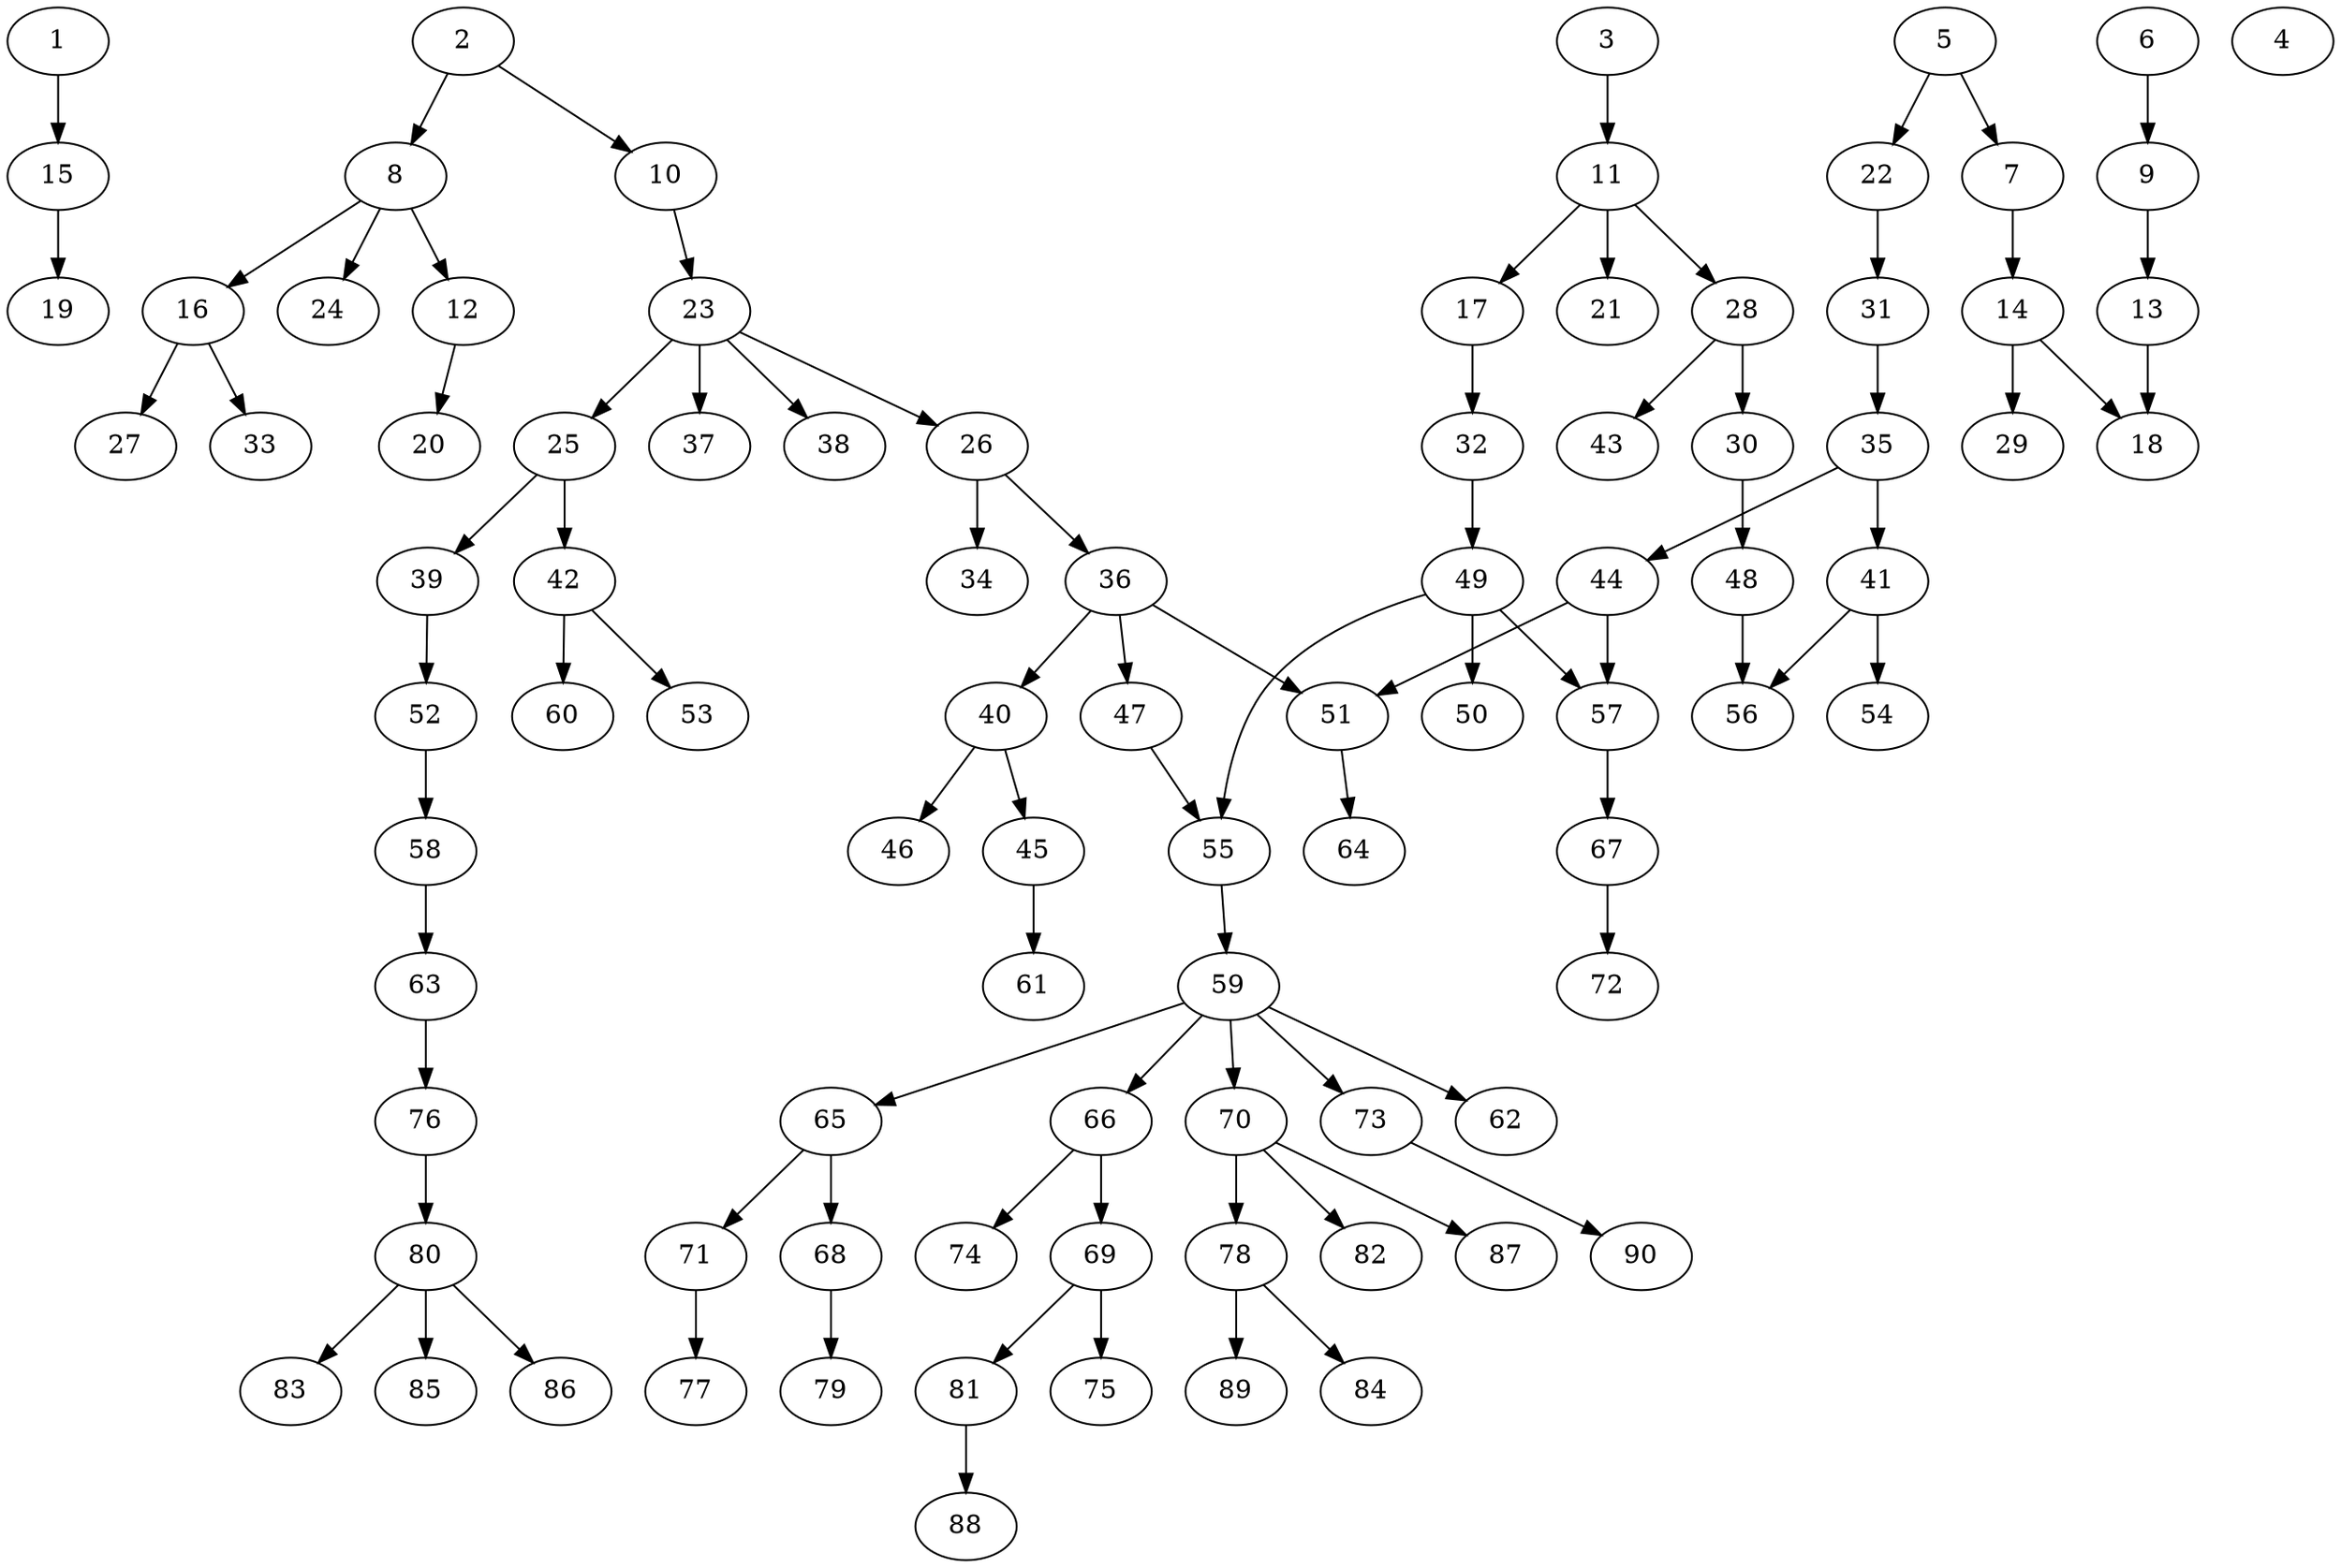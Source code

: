 // DAG automatically generated by daggen at Wed Apr 12 12:23:27 2017
// ./daggen --dot -n 90 --jump=3 --fat=0.4 --regularity=0.6 --density=0.2 
digraph G {
  1 [size="231928233984", alpha="0.14"]
  1 -> 15 [size ="301989888"]
  2 [size="1619060345", alpha="0.05"]
  2 -> 8 [size ="33554432"]
  2 -> 10 [size ="33554432"]
  3 [size="8225756179", alpha="0.09"]
  3 -> 11 [size ="33554432"]
  4 [size="28991029248", alpha="0.04"]
  5 [size="300006310653", alpha="0.10"]
  5 -> 7 [size ="209715200"]
  5 -> 22 [size ="209715200"]
  6 [size="139733561964", alpha="0.05"]
  6 -> 9 [size ="134217728"]
  7 [size="41902690449", alpha="0.06"]
  7 -> 14 [size ="679477248"]
  8 [size="782757789696", alpha="0.08"]
  8 -> 12 [size ="679477248"]
  8 -> 16 [size ="679477248"]
  8 -> 24 [size ="679477248"]
  9 [size="368293445632", alpha="0.13"]
  9 -> 13 [size ="411041792"]
  10 [size="28991029248", alpha="0.06"]
  10 -> 23 [size ="75497472"]
  11 [size="1139244804439", alpha="0.00"]
  11 -> 17 [size ="679477248"]
  11 -> 21 [size ="679477248"]
  11 -> 28 [size ="679477248"]
  12 [size="549755813888", alpha="0.03"]
  12 -> 20 [size ="536870912"]
  13 [size="838795504026", alpha="0.04"]
  13 -> 18 [size ="838860800"]
  14 [size="28991029248", alpha="0.20"]
  14 -> 18 [size ="75497472"]
  14 -> 29 [size ="75497472"]
  15 [size="549755813888", alpha="0.12"]
  15 -> 19 [size ="536870912"]
  16 [size="368293445632", alpha="0.03"]
  16 -> 27 [size ="411041792"]
  16 -> 33 [size ="411041792"]
  17 [size="8589934592", alpha="0.05"]
  17 -> 32 [size ="33554432"]
  18 [size="839471220304", alpha="0.14"]
  19 [size="549755813888", alpha="0.08"]
  20 [size="134217728000", alpha="0.06"]
  21 [size="231928233984", alpha="0.13"]
  22 [size="8589934592", alpha="0.14"]
  22 -> 31 [size ="33554432"]
  23 [size="51471562500", alpha="0.09"]
  23 -> 25 [size ="838860800"]
  23 -> 26 [size ="838860800"]
  23 -> 37 [size ="838860800"]
  23 -> 38 [size ="838860800"]
  24 [size="7125698603", alpha="0.10"]
  25 [size="134217728000", alpha="0.04"]
  25 -> 39 [size ="209715200"]
  25 -> 42 [size ="209715200"]
  26 [size="1859047390", alpha="0.16"]
  26 -> 34 [size ="75497472"]
  26 -> 36 [size ="75497472"]
  27 [size="368293445632", alpha="0.19"]
  28 [size="21751811408", alpha="0.03"]
  28 -> 30 [size ="411041792"]
  28 -> 43 [size ="411041792"]
  29 [size="1680086712", alpha="0.01"]
  30 [size="18657776232", alpha="0.12"]
  30 -> 48 [size ="536870912"]
  31 [size="2602371998", alpha="0.18"]
  31 -> 35 [size ="209715200"]
  32 [size="134217728000", alpha="0.14"]
  32 -> 49 [size ="209715200"]
  33 [size="8589934592", alpha="0.04"]
  34 [size="17124548224", alpha="0.02"]
  35 [size="6405318598", alpha="0.04"]
  35 -> 41 [size ="301989888"]
  35 -> 44 [size ="301989888"]
  36 [size="8589934592", alpha="0.02"]
  36 -> 40 [size ="33554432"]
  36 -> 47 [size ="33554432"]
  36 -> 51 [size ="33554432"]
  37 [size="8589934592", alpha="0.15"]
  38 [size="549755813888", alpha="0.02"]
  39 [size="8589934592", alpha="0.08"]
  39 -> 52 [size ="33554432"]
  40 [size="25691631760", alpha="0.04"]
  40 -> 45 [size ="33554432"]
  40 -> 46 [size ="33554432"]
  41 [size="549755813888", alpha="0.04"]
  41 -> 54 [size ="536870912"]
  41 -> 56 [size ="536870912"]
  42 [size="26724671625", alpha="0.09"]
  42 -> 53 [size ="838860800"]
  42 -> 60 [size ="838860800"]
  43 [size="11733705793", alpha="0.14"]
  44 [size="549755813888", alpha="0.15"]
  44 -> 51 [size ="536870912"]
  44 -> 57 [size ="536870912"]
  45 [size="8413935328", alpha="0.18"]
  45 -> 61 [size ="134217728"]
  46 [size="1073741824000", alpha="0.19"]
  47 [size="1361072116", alpha="0.08"]
  47 -> 55 [size ="134217728"]
  48 [size="263449645711", alpha="0.04"]
  48 -> 56 [size ="301989888"]
  49 [size="2862747880", alpha="0.08"]
  49 -> 50 [size ="301989888"]
  49 -> 55 [size ="301989888"]
  49 -> 57 [size ="301989888"]
  50 [size="14190949610", alpha="0.02"]
  51 [size="27829103038", alpha="0.15"]
  51 -> 64 [size ="33554432"]
  52 [size="17478014730", alpha="0.16"]
  52 -> 58 [size ="411041792"]
  53 [size="87514098572", alpha="0.11"]
  54 [size="1073741824000", alpha="0.04"]
  55 [size="795539335604", alpha="0.05"]
  55 -> 59 [size ="536870912"]
  56 [size="110092161561", alpha="0.17"]
  57 [size="7440530830", alpha="0.14"]
  57 -> 67 [size ="134217728"]
  58 [size="231928233984", alpha="0.12"]
  58 -> 63 [size ="301989888"]
  59 [size="23692281904", alpha="0.05"]
  59 -> 62 [size ="536870912"]
  59 -> 65 [size ="536870912"]
  59 -> 66 [size ="536870912"]
  59 -> 70 [size ="536870912"]
  59 -> 73 [size ="536870912"]
  60 [size="7379002366", alpha="0.17"]
  61 [size="854845973509", alpha="0.15"]
  62 [size="12110265766", alpha="0.03"]
  63 [size="21197882136", alpha="0.02"]
  63 -> 76 [size ="536870912"]
  64 [size="37187445695", alpha="0.01"]
  65 [size="12036668984", alpha="0.04"]
  65 -> 68 [size ="536870912"]
  65 -> 71 [size ="536870912"]
  66 [size="134217728000", alpha="0.02"]
  66 -> 69 [size ="209715200"]
  66 -> 74 [size ="209715200"]
  67 [size="68719476736", alpha="0.10"]
  67 -> 72 [size ="134217728"]
  68 [size="8589934592", alpha="0.17"]
  68 -> 79 [size ="33554432"]
  69 [size="37178495186", alpha="0.09"]
  69 -> 75 [size ="33554432"]
  69 -> 81 [size ="33554432"]
  70 [size="403287018129", alpha="0.08"]
  70 -> 78 [size ="411041792"]
  70 -> 82 [size ="411041792"]
  70 -> 87 [size ="411041792"]
  71 [size="8589934592", alpha="0.18"]
  71 -> 77 [size ="33554432"]
  72 [size="782757789696", alpha="0.10"]
  73 [size="549755813888", alpha="0.03"]
  73 -> 90 [size ="536870912"]
  74 [size="8242972770", alpha="0.12"]
  75 [size="572182132808", alpha="0.15"]
  76 [size="30396227100", alpha="0.00"]
  76 -> 80 [size ="838860800"]
  77 [size="68719476736", alpha="0.18"]
  78 [size="549755813888", alpha="0.17"]
  78 -> 84 [size ="536870912"]
  78 -> 89 [size ="536870912"]
  79 [size="40451833177", alpha="0.18"]
  80 [size="134217728000", alpha="0.02"]
  80 -> 83 [size ="209715200"]
  80 -> 85 [size ="209715200"]
  80 -> 86 [size ="209715200"]
  81 [size="113511049364", alpha="0.17"]
  81 -> 88 [size ="301989888"]
  82 [size="514049359564", alpha="0.08"]
  83 [size="1379660874", alpha="0.01"]
  84 [size="8589934592", alpha="0.07"]
  85 [size="8589934592", alpha="0.16"]
  86 [size="423449235938", alpha="0.14"]
  87 [size="6951556693", alpha="0.15"]
  88 [size="28991029248", alpha="0.14"]
  89 [size="28991029248", alpha="0.16"]
  90 [size="25911435070", alpha="0.14"]
}
